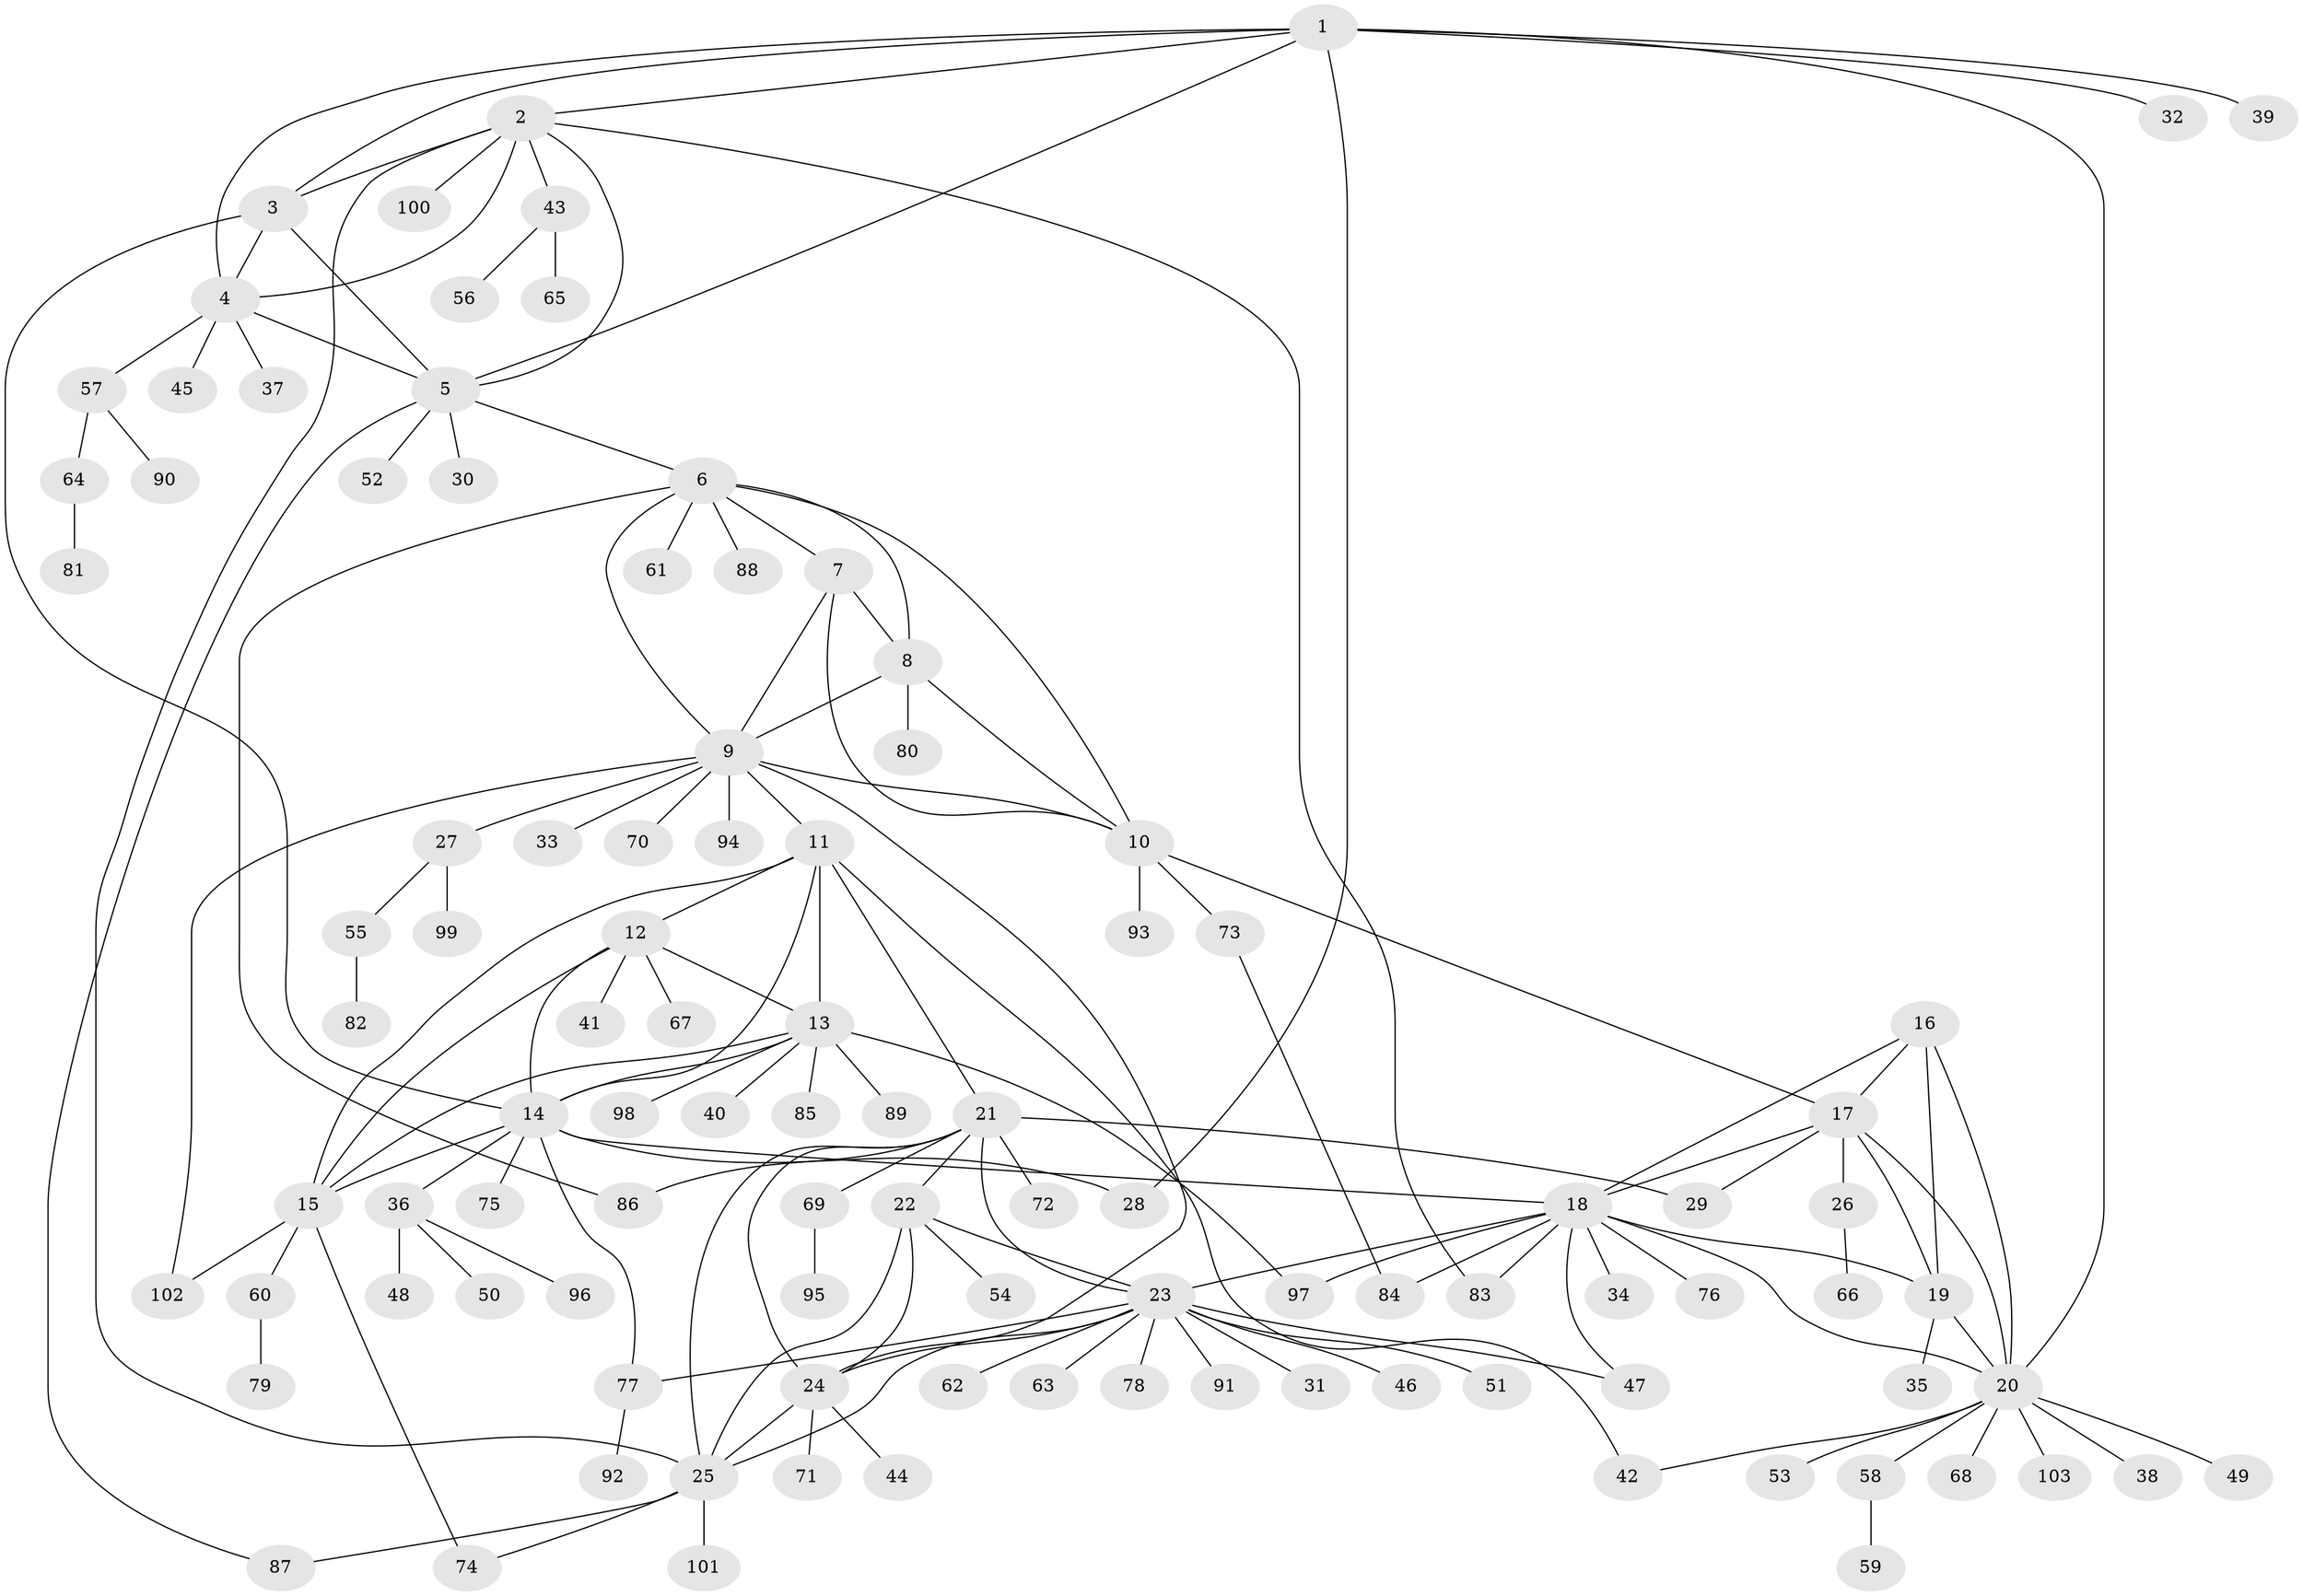 // Generated by graph-tools (version 1.1) at 2025/16/03/09/25 04:16:10]
// undirected, 103 vertices, 150 edges
graph export_dot {
graph [start="1"]
  node [color=gray90,style=filled];
  1;
  2;
  3;
  4;
  5;
  6;
  7;
  8;
  9;
  10;
  11;
  12;
  13;
  14;
  15;
  16;
  17;
  18;
  19;
  20;
  21;
  22;
  23;
  24;
  25;
  26;
  27;
  28;
  29;
  30;
  31;
  32;
  33;
  34;
  35;
  36;
  37;
  38;
  39;
  40;
  41;
  42;
  43;
  44;
  45;
  46;
  47;
  48;
  49;
  50;
  51;
  52;
  53;
  54;
  55;
  56;
  57;
  58;
  59;
  60;
  61;
  62;
  63;
  64;
  65;
  66;
  67;
  68;
  69;
  70;
  71;
  72;
  73;
  74;
  75;
  76;
  77;
  78;
  79;
  80;
  81;
  82;
  83;
  84;
  85;
  86;
  87;
  88;
  89;
  90;
  91;
  92;
  93;
  94;
  95;
  96;
  97;
  98;
  99;
  100;
  101;
  102;
  103;
  1 -- 2;
  1 -- 3;
  1 -- 4;
  1 -- 5;
  1 -- 20;
  1 -- 28;
  1 -- 32;
  1 -- 39;
  2 -- 3;
  2 -- 4;
  2 -- 5;
  2 -- 25;
  2 -- 43;
  2 -- 83;
  2 -- 100;
  3 -- 4;
  3 -- 5;
  3 -- 14;
  4 -- 5;
  4 -- 37;
  4 -- 45;
  4 -- 57;
  5 -- 6;
  5 -- 30;
  5 -- 52;
  5 -- 87;
  6 -- 7;
  6 -- 8;
  6 -- 9;
  6 -- 10;
  6 -- 61;
  6 -- 86;
  6 -- 88;
  7 -- 8;
  7 -- 9;
  7 -- 10;
  8 -- 9;
  8 -- 10;
  8 -- 80;
  9 -- 10;
  9 -- 11;
  9 -- 24;
  9 -- 27;
  9 -- 33;
  9 -- 70;
  9 -- 94;
  9 -- 102;
  10 -- 17;
  10 -- 73;
  10 -- 93;
  11 -- 12;
  11 -- 13;
  11 -- 14;
  11 -- 15;
  11 -- 21;
  11 -- 42;
  12 -- 13;
  12 -- 14;
  12 -- 15;
  12 -- 41;
  12 -- 67;
  13 -- 14;
  13 -- 15;
  13 -- 40;
  13 -- 85;
  13 -- 89;
  13 -- 97;
  13 -- 98;
  14 -- 15;
  14 -- 18;
  14 -- 28;
  14 -- 36;
  14 -- 75;
  14 -- 77;
  15 -- 60;
  15 -- 74;
  15 -- 102;
  16 -- 17;
  16 -- 18;
  16 -- 19;
  16 -- 20;
  17 -- 18;
  17 -- 19;
  17 -- 20;
  17 -- 26;
  17 -- 29;
  18 -- 19;
  18 -- 20;
  18 -- 23;
  18 -- 34;
  18 -- 47;
  18 -- 76;
  18 -- 83;
  18 -- 84;
  18 -- 97;
  19 -- 20;
  19 -- 35;
  20 -- 38;
  20 -- 42;
  20 -- 49;
  20 -- 53;
  20 -- 58;
  20 -- 68;
  20 -- 103;
  21 -- 22;
  21 -- 23;
  21 -- 24;
  21 -- 25;
  21 -- 29;
  21 -- 69;
  21 -- 72;
  21 -- 86;
  22 -- 23;
  22 -- 24;
  22 -- 25;
  22 -- 54;
  23 -- 24;
  23 -- 25;
  23 -- 31;
  23 -- 46;
  23 -- 47;
  23 -- 51;
  23 -- 62;
  23 -- 63;
  23 -- 77;
  23 -- 78;
  23 -- 91;
  24 -- 25;
  24 -- 44;
  24 -- 71;
  25 -- 74;
  25 -- 87;
  25 -- 101;
  26 -- 66;
  27 -- 55;
  27 -- 99;
  36 -- 48;
  36 -- 50;
  36 -- 96;
  43 -- 56;
  43 -- 65;
  55 -- 82;
  57 -- 64;
  57 -- 90;
  58 -- 59;
  60 -- 79;
  64 -- 81;
  69 -- 95;
  73 -- 84;
  77 -- 92;
}
